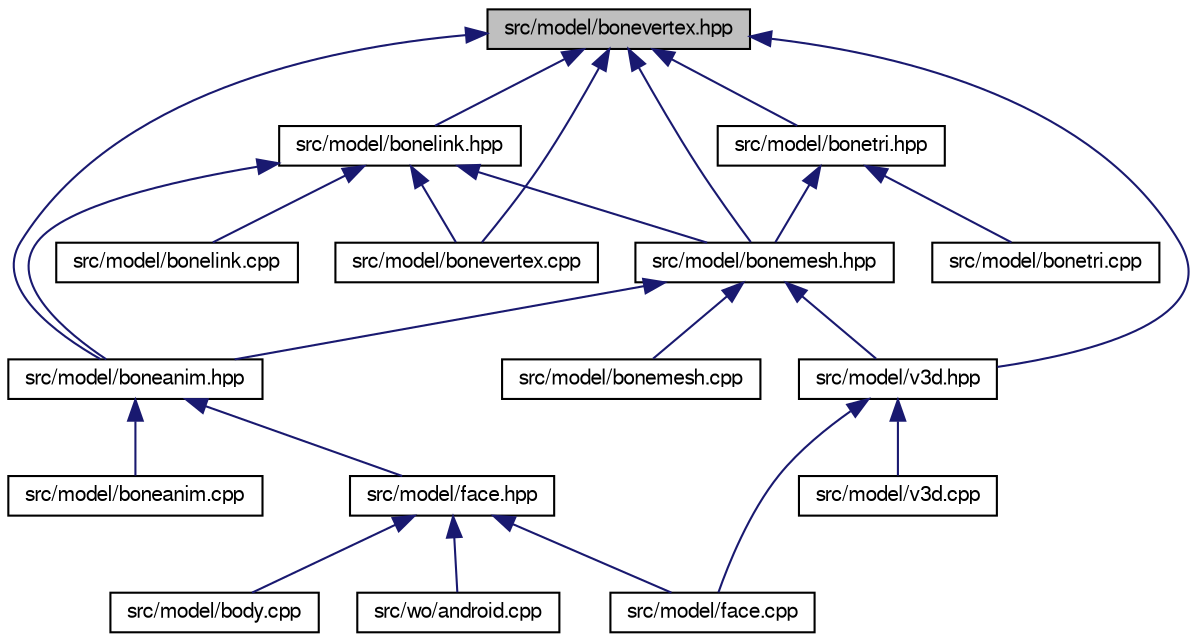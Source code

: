 digraph "src/model/bonevertex.hpp"
{
 // LATEX_PDF_SIZE
  bgcolor="transparent";
  edge [fontname="FreeSans",fontsize="10",labelfontname="FreeSans",labelfontsize="10"];
  node [fontname="FreeSans",fontsize="10",shape=record];
  Node1 [label="src/model/bonevertex.hpp",height=0.2,width=0.4,color="black", fillcolor="grey75", style="filled", fontcolor="black",tooltip=" "];
  Node1 -> Node2 [dir="back",color="midnightblue",fontsize="10",style="solid",fontname="FreeSans"];
  Node2 [label="src/model/boneanim.hpp",height=0.2,width=0.4,color="black",URL="$a01118.html",tooltip=" "];
  Node2 -> Node3 [dir="back",color="midnightblue",fontsize="10",style="solid",fontname="FreeSans"];
  Node3 [label="src/model/boneanim.cpp",height=0.2,width=0.4,color="black",URL="$a01115.html",tooltip=" "];
  Node2 -> Node4 [dir="back",color="midnightblue",fontsize="10",style="solid",fontname="FreeSans"];
  Node4 [label="src/model/face.hpp",height=0.2,width=0.4,color="black",URL="$a01169.html",tooltip=" "];
  Node4 -> Node5 [dir="back",color="midnightblue",fontsize="10",style="solid",fontname="FreeSans"];
  Node5 [label="src/wo/android.cpp",height=0.2,width=0.4,color="black",URL="$a00272.html",tooltip=" "];
  Node4 -> Node6 [dir="back",color="midnightblue",fontsize="10",style="solid",fontname="FreeSans"];
  Node6 [label="src/model/body.cpp",height=0.2,width=0.4,color="black",URL="$a01109.html",tooltip=" "];
  Node4 -> Node7 [dir="back",color="midnightblue",fontsize="10",style="solid",fontname="FreeSans"];
  Node7 [label="src/model/face.cpp",height=0.2,width=0.4,color="black",URL="$a01166.html",tooltip=" "];
  Node1 -> Node8 [dir="back",color="midnightblue",fontsize="10",style="solid",fontname="FreeSans"];
  Node8 [label="src/model/bonelink.hpp",height=0.2,width=0.4,color="black",URL="$a01124.html",tooltip=" "];
  Node8 -> Node2 [dir="back",color="midnightblue",fontsize="10",style="solid",fontname="FreeSans"];
  Node8 -> Node9 [dir="back",color="midnightblue",fontsize="10",style="solid",fontname="FreeSans"];
  Node9 [label="src/model/bonelink.cpp",height=0.2,width=0.4,color="black",URL="$a01121.html",tooltip=" "];
  Node8 -> Node10 [dir="back",color="midnightblue",fontsize="10",style="solid",fontname="FreeSans"];
  Node10 [label="src/model/bonemesh.hpp",height=0.2,width=0.4,color="black",URL="$a01133.html",tooltip=" "];
  Node10 -> Node2 [dir="back",color="midnightblue",fontsize="10",style="solid",fontname="FreeSans"];
  Node10 -> Node11 [dir="back",color="midnightblue",fontsize="10",style="solid",fontname="FreeSans"];
  Node11 [label="src/model/bonemesh.cpp",height=0.2,width=0.4,color="black",URL="$a01130.html",tooltip=" "];
  Node10 -> Node12 [dir="back",color="midnightblue",fontsize="10",style="solid",fontname="FreeSans"];
  Node12 [label="src/model/v3d.hpp",height=0.2,width=0.4,color="black",URL="$a01208.html",tooltip=" "];
  Node12 -> Node7 [dir="back",color="midnightblue",fontsize="10",style="solid",fontname="FreeSans"];
  Node12 -> Node13 [dir="back",color="midnightblue",fontsize="10",style="solid",fontname="FreeSans"];
  Node13 [label="src/model/v3d.cpp",height=0.2,width=0.4,color="black",URL="$a01205.html",tooltip=" "];
  Node8 -> Node14 [dir="back",color="midnightblue",fontsize="10",style="solid",fontname="FreeSans"];
  Node14 [label="src/model/bonevertex.cpp",height=0.2,width=0.4,color="black",URL="$a01148.html",tooltip=" "];
  Node1 -> Node10 [dir="back",color="midnightblue",fontsize="10",style="solid",fontname="FreeSans"];
  Node1 -> Node15 [dir="back",color="midnightblue",fontsize="10",style="solid",fontname="FreeSans"];
  Node15 [label="src/model/bonetri.hpp",height=0.2,width=0.4,color="black",URL="$a01145.html",tooltip=" "];
  Node15 -> Node10 [dir="back",color="midnightblue",fontsize="10",style="solid",fontname="FreeSans"];
  Node15 -> Node16 [dir="back",color="midnightblue",fontsize="10",style="solid",fontname="FreeSans"];
  Node16 [label="src/model/bonetri.cpp",height=0.2,width=0.4,color="black",URL="$a01142.html",tooltip=" "];
  Node1 -> Node14 [dir="back",color="midnightblue",fontsize="10",style="solid",fontname="FreeSans"];
  Node1 -> Node12 [dir="back",color="midnightblue",fontsize="10",style="solid",fontname="FreeSans"];
}
